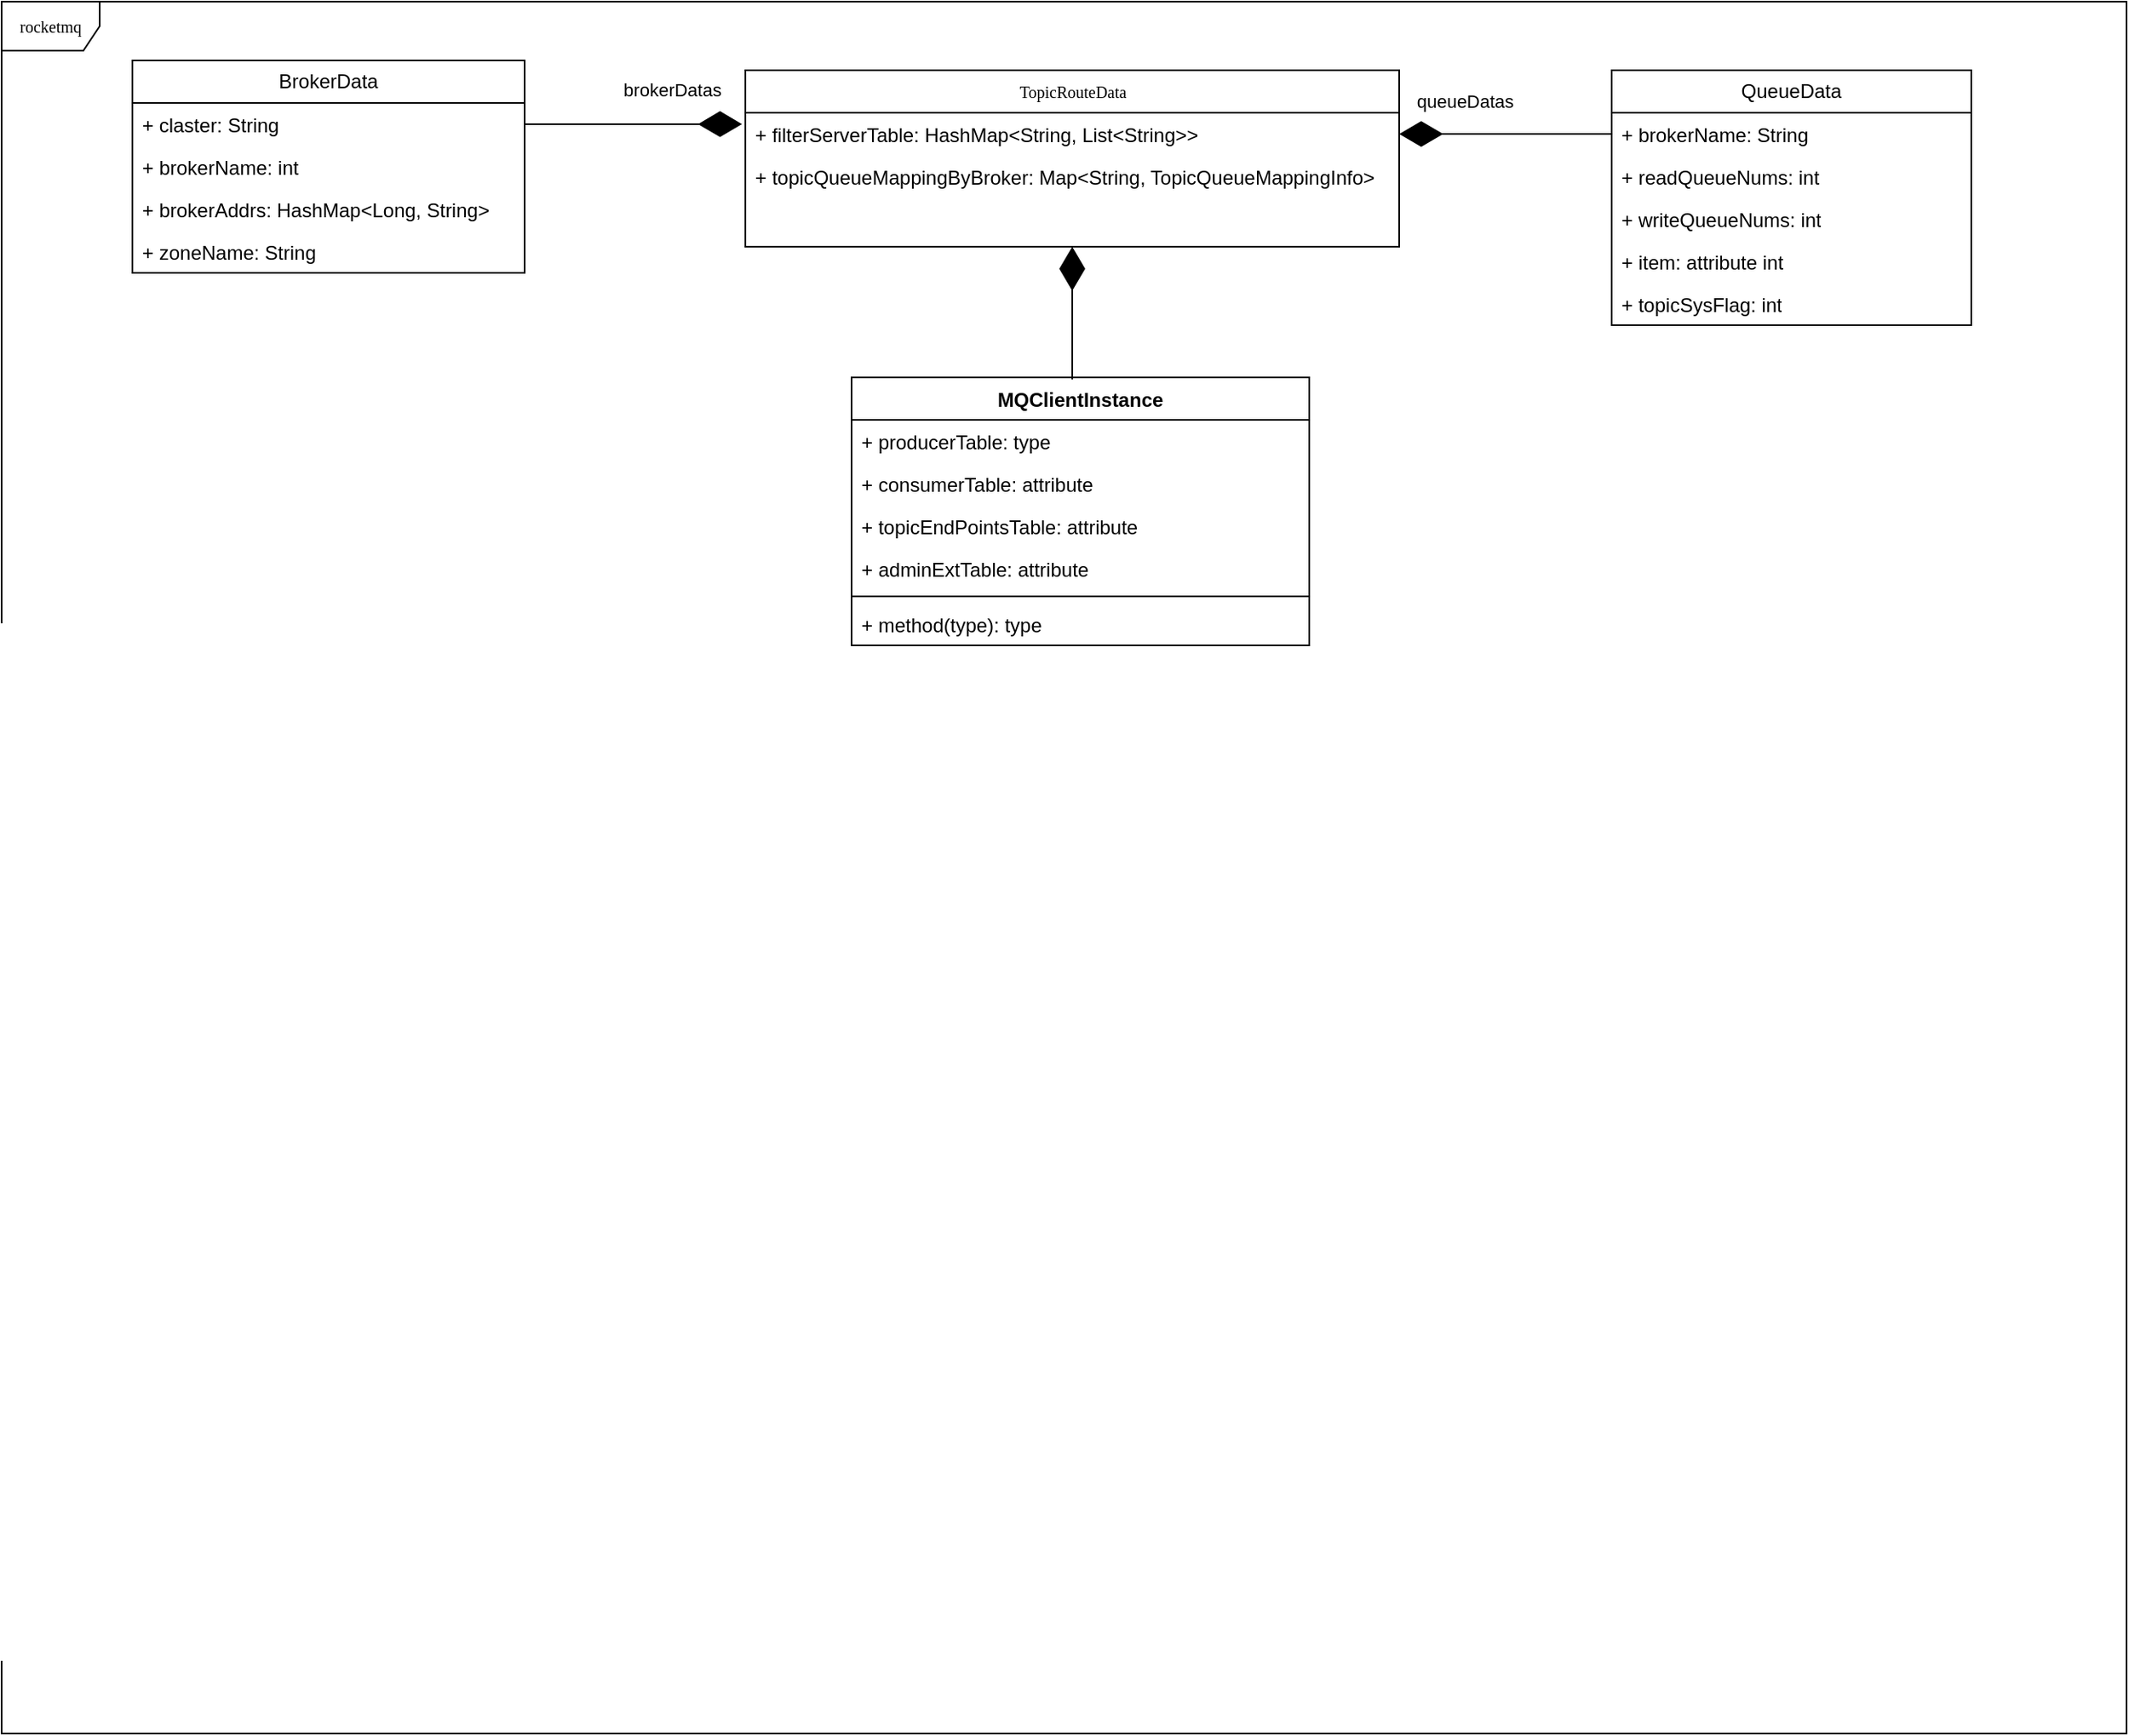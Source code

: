 <mxfile version="24.6.2" type="github">
  <diagram name="Page-1" id="c4acf3e9-155e-7222-9cf6-157b1a14988f">
    <mxGraphModel dx="1221" dy="772" grid="1" gridSize="10" guides="1" tooltips="1" connect="1" arrows="1" fold="1" page="1" pageScale="1" pageWidth="850" pageHeight="1100" background="none" math="0" shadow="0">
      <root>
        <mxCell id="0" />
        <mxCell id="1" parent="0" />
        <mxCell id="17acba5748e5396b-1" value="rocketmq" style="shape=umlFrame;whiteSpace=wrap;html=1;rounded=0;shadow=0;comic=0;labelBackgroundColor=none;strokeWidth=1;fontFamily=Verdana;fontSize=10;align=center;" parent="1" vertex="1">
          <mxGeometry x="20" y="20" width="1300" height="1060" as="geometry" />
        </mxCell>
        <mxCell id="17acba5748e5396b-20" value="TopicRouteData" style="swimlane;html=1;fontStyle=0;childLayout=stackLayout;horizontal=1;startSize=26;fillColor=none;horizontalStack=0;resizeParent=1;resizeLast=0;collapsible=1;marginBottom=0;swimlaneFillColor=#ffffff;rounded=0;shadow=0;comic=0;labelBackgroundColor=none;strokeWidth=1;fontFamily=Verdana;fontSize=10;align=center;" parent="1" vertex="1">
          <mxGeometry x="475" y="62" width="400" height="108" as="geometry" />
        </mxCell>
        <mxCell id="17acba5748e5396b-26" value="+ filterServerTable: HashMap&amp;lt;String, List&amp;lt;String&amp;gt;&amp;gt;" style="text;html=1;strokeColor=none;fillColor=none;align=left;verticalAlign=top;spacingLeft=4;spacingRight=4;whiteSpace=wrap;overflow=hidden;rotatable=0;points=[[0,0.5],[1,0.5]];portConstraint=eastwest;" parent="17acba5748e5396b-20" vertex="1">
          <mxGeometry y="26" width="400" height="26" as="geometry" />
        </mxCell>
        <mxCell id="DMcHNinix5m4JAsph2QX-2" value="+ topicQueueMappingByBroker: Map&amp;lt;String, TopicQueueMappingInfo&amp;gt;" style="text;strokeColor=none;fillColor=none;align=left;verticalAlign=top;spacingLeft=4;spacingRight=4;overflow=hidden;rotatable=0;points=[[0,0.5],[1,0.5]];portConstraint=eastwest;whiteSpace=wrap;html=1;" vertex="1" parent="17acba5748e5396b-20">
          <mxGeometry y="52" width="400" height="26" as="geometry" />
        </mxCell>
        <mxCell id="DMcHNinix5m4JAsph2QX-3" value="QueueData" style="swimlane;fontStyle=0;childLayout=stackLayout;horizontal=1;startSize=26;fillColor=none;horizontalStack=0;resizeParent=1;resizeParentMax=0;resizeLast=0;collapsible=1;marginBottom=0;whiteSpace=wrap;html=1;" vertex="1" parent="1">
          <mxGeometry x="1005" y="62" width="220" height="156" as="geometry" />
        </mxCell>
        <mxCell id="DMcHNinix5m4JAsph2QX-4" value="+ brokerName: String" style="text;strokeColor=none;fillColor=none;align=left;verticalAlign=top;spacingLeft=4;spacingRight=4;overflow=hidden;rotatable=0;points=[[0,0.5],[1,0.5]];portConstraint=eastwest;whiteSpace=wrap;html=1;" vertex="1" parent="DMcHNinix5m4JAsph2QX-3">
          <mxGeometry y="26" width="220" height="26" as="geometry" />
        </mxCell>
        <mxCell id="DMcHNinix5m4JAsph2QX-5" value="+ readQueueNums: int&amp;nbsp;" style="text;strokeColor=none;fillColor=none;align=left;verticalAlign=top;spacingLeft=4;spacingRight=4;overflow=hidden;rotatable=0;points=[[0,0.5],[1,0.5]];portConstraint=eastwest;whiteSpace=wrap;html=1;" vertex="1" parent="DMcHNinix5m4JAsph2QX-3">
          <mxGeometry y="52" width="220" height="26" as="geometry" />
        </mxCell>
        <mxCell id="DMcHNinix5m4JAsph2QX-6" value="+ writeQueueNums: int" style="text;strokeColor=none;fillColor=none;align=left;verticalAlign=top;spacingLeft=4;spacingRight=4;overflow=hidden;rotatable=0;points=[[0,0.5],[1,0.5]];portConstraint=eastwest;whiteSpace=wrap;html=1;" vertex="1" parent="DMcHNinix5m4JAsph2QX-3">
          <mxGeometry y="78" width="220" height="26" as="geometry" />
        </mxCell>
        <mxCell id="DMcHNinix5m4JAsph2QX-8" value="+ item: attribute int" style="text;strokeColor=none;fillColor=none;align=left;verticalAlign=top;spacingLeft=4;spacingRight=4;overflow=hidden;rotatable=0;points=[[0,0.5],[1,0.5]];portConstraint=eastwest;whiteSpace=wrap;html=1;" vertex="1" parent="DMcHNinix5m4JAsph2QX-3">
          <mxGeometry y="104" width="220" height="26" as="geometry" />
        </mxCell>
        <mxCell id="DMcHNinix5m4JAsph2QX-7" value="+ topicSysFlag: int&lt;div&gt;&lt;br&gt;&lt;/div&gt;" style="text;strokeColor=none;fillColor=none;align=left;verticalAlign=top;spacingLeft=4;spacingRight=4;overflow=hidden;rotatable=0;points=[[0,0.5],[1,0.5]];portConstraint=eastwest;whiteSpace=wrap;html=1;" vertex="1" parent="DMcHNinix5m4JAsph2QX-3">
          <mxGeometry y="130" width="220" height="26" as="geometry" />
        </mxCell>
        <mxCell id="DMcHNinix5m4JAsph2QX-9" value="" style="endArrow=diamondThin;endFill=1;endSize=24;html=1;rounded=0;" edge="1" parent="1" source="DMcHNinix5m4JAsph2QX-4" target="17acba5748e5396b-26">
          <mxGeometry width="160" relative="1" as="geometry">
            <mxPoint x="910" y="84" as="sourcePoint" />
            <mxPoint x="780" y="82" as="targetPoint" />
          </mxGeometry>
        </mxCell>
        <mxCell id="DMcHNinix5m4JAsph2QX-17" value="queueDatas" style="edgeLabel;html=1;align=center;verticalAlign=middle;resizable=0;points=[];" vertex="1" connectable="0" parent="DMcHNinix5m4JAsph2QX-9">
          <mxGeometry x="0.708" relative="1" as="geometry">
            <mxPoint x="21" y="-20" as="offset" />
          </mxGeometry>
        </mxCell>
        <mxCell id="DMcHNinix5m4JAsph2QX-10" value="BrokerData" style="swimlane;fontStyle=0;childLayout=stackLayout;horizontal=1;startSize=26;fillColor=none;horizontalStack=0;resizeParent=1;resizeParentMax=0;resizeLast=0;collapsible=1;marginBottom=0;whiteSpace=wrap;html=1;" vertex="1" parent="1">
          <mxGeometry x="100" y="56" width="240" height="130" as="geometry" />
        </mxCell>
        <mxCell id="DMcHNinix5m4JAsph2QX-11" value="+ claster: String" style="text;strokeColor=none;fillColor=none;align=left;verticalAlign=top;spacingLeft=4;spacingRight=4;overflow=hidden;rotatable=0;points=[[0,0.5],[1,0.5]];portConstraint=eastwest;whiteSpace=wrap;html=1;" vertex="1" parent="DMcHNinix5m4JAsph2QX-10">
          <mxGeometry y="26" width="240" height="26" as="geometry" />
        </mxCell>
        <mxCell id="DMcHNinix5m4JAsph2QX-12" value="+ brokerName: int&amp;nbsp;" style="text;strokeColor=none;fillColor=none;align=left;verticalAlign=top;spacingLeft=4;spacingRight=4;overflow=hidden;rotatable=0;points=[[0,0.5],[1,0.5]];portConstraint=eastwest;whiteSpace=wrap;html=1;" vertex="1" parent="DMcHNinix5m4JAsph2QX-10">
          <mxGeometry y="52" width="240" height="26" as="geometry" />
        </mxCell>
        <mxCell id="DMcHNinix5m4JAsph2QX-13" value="+ brokerAddrs: HashMap&amp;lt;Long, String&amp;gt;" style="text;strokeColor=none;fillColor=none;align=left;verticalAlign=top;spacingLeft=4;spacingRight=4;overflow=hidden;rotatable=0;points=[[0,0.5],[1,0.5]];portConstraint=eastwest;whiteSpace=wrap;html=1;" vertex="1" parent="DMcHNinix5m4JAsph2QX-10">
          <mxGeometry y="78" width="240" height="26" as="geometry" />
        </mxCell>
        <mxCell id="DMcHNinix5m4JAsph2QX-14" value="+ zoneName: String" style="text;strokeColor=none;fillColor=none;align=left;verticalAlign=top;spacingLeft=4;spacingRight=4;overflow=hidden;rotatable=0;points=[[0,0.5],[1,0.5]];portConstraint=eastwest;whiteSpace=wrap;html=1;" vertex="1" parent="DMcHNinix5m4JAsph2QX-10">
          <mxGeometry y="104" width="240" height="26" as="geometry" />
        </mxCell>
        <mxCell id="DMcHNinix5m4JAsph2QX-19" value="" style="endArrow=diamondThin;endFill=1;endSize=24;html=1;rounded=0;entryX=-0.005;entryY=0.269;entryDx=0;entryDy=0;entryPerimeter=0;" edge="1" parent="1" source="DMcHNinix5m4JAsph2QX-11" target="17acba5748e5396b-26">
          <mxGeometry width="160" relative="1" as="geometry">
            <mxPoint x="430" y="562" as="sourcePoint" />
            <mxPoint x="590" y="562" as="targetPoint" />
          </mxGeometry>
        </mxCell>
        <mxCell id="DMcHNinix5m4JAsph2QX-20" value="brokerDatas" style="edgeLabel;html=1;align=center;verticalAlign=middle;resizable=0;points=[];" vertex="1" connectable="0" parent="1">
          <mxGeometry x="430" y="82" as="geometry">
            <mxPoint y="-8" as="offset" />
          </mxGeometry>
        </mxCell>
        <mxCell id="DMcHNinix5m4JAsph2QX-29" value="MQClientInstance" style="swimlane;fontStyle=1;align=center;verticalAlign=top;childLayout=stackLayout;horizontal=1;startSize=26;horizontalStack=0;resizeParent=1;resizeParentMax=0;resizeLast=0;collapsible=1;marginBottom=0;whiteSpace=wrap;html=1;" vertex="1" parent="1">
          <mxGeometry x="540" y="250" width="280" height="164" as="geometry" />
        </mxCell>
        <mxCell id="DMcHNinix5m4JAsph2QX-30" value="+ producerTable: type" style="text;strokeColor=none;fillColor=none;align=left;verticalAlign=top;spacingLeft=4;spacingRight=4;overflow=hidden;rotatable=0;points=[[0,0.5],[1,0.5]];portConstraint=eastwest;whiteSpace=wrap;html=1;" vertex="1" parent="DMcHNinix5m4JAsph2QX-29">
          <mxGeometry y="26" width="280" height="26" as="geometry" />
        </mxCell>
        <mxCell id="DMcHNinix5m4JAsph2QX-34" value="+ consumerTable: attribute" style="text;strokeColor=none;fillColor=none;align=left;verticalAlign=top;spacingLeft=4;spacingRight=4;overflow=hidden;rotatable=0;points=[[0,0.5],[1,0.5]];portConstraint=eastwest;whiteSpace=wrap;html=1;" vertex="1" parent="DMcHNinix5m4JAsph2QX-29">
          <mxGeometry y="52" width="280" height="26" as="geometry" />
        </mxCell>
        <mxCell id="DMcHNinix5m4JAsph2QX-36" value="+ topicEndPointsTable: attribute" style="text;strokeColor=none;fillColor=none;align=left;verticalAlign=top;spacingLeft=4;spacingRight=4;overflow=hidden;rotatable=0;points=[[0,0.5],[1,0.5]];portConstraint=eastwest;whiteSpace=wrap;html=1;" vertex="1" parent="DMcHNinix5m4JAsph2QX-29">
          <mxGeometry y="78" width="280" height="26" as="geometry" />
        </mxCell>
        <mxCell id="DMcHNinix5m4JAsph2QX-35" value="+ adminExtTable: attribute" style="text;strokeColor=none;fillColor=none;align=left;verticalAlign=top;spacingLeft=4;spacingRight=4;overflow=hidden;rotatable=0;points=[[0,0.5],[1,0.5]];portConstraint=eastwest;whiteSpace=wrap;html=1;" vertex="1" parent="DMcHNinix5m4JAsph2QX-29">
          <mxGeometry y="104" width="280" height="26" as="geometry" />
        </mxCell>
        <mxCell id="DMcHNinix5m4JAsph2QX-31" value="" style="line;strokeWidth=1;fillColor=none;align=left;verticalAlign=middle;spacingTop=-1;spacingLeft=3;spacingRight=3;rotatable=0;labelPosition=right;points=[];portConstraint=eastwest;strokeColor=inherit;" vertex="1" parent="DMcHNinix5m4JAsph2QX-29">
          <mxGeometry y="130" width="280" height="8" as="geometry" />
        </mxCell>
        <mxCell id="DMcHNinix5m4JAsph2QX-32" value="+ method(type): type" style="text;strokeColor=none;fillColor=none;align=left;verticalAlign=top;spacingLeft=4;spacingRight=4;overflow=hidden;rotatable=0;points=[[0,0.5],[1,0.5]];portConstraint=eastwest;whiteSpace=wrap;html=1;" vertex="1" parent="DMcHNinix5m4JAsph2QX-29">
          <mxGeometry y="138" width="280" height="26" as="geometry" />
        </mxCell>
        <mxCell id="DMcHNinix5m4JAsph2QX-33" value="" style="endArrow=diamondThin;endFill=1;endSize=24;html=1;rounded=0;exitX=0.482;exitY=0.008;exitDx=0;exitDy=0;exitPerimeter=0;entryX=0.5;entryY=1;entryDx=0;entryDy=0;" edge="1" parent="1" source="DMcHNinix5m4JAsph2QX-29" target="17acba5748e5396b-20">
          <mxGeometry width="160" relative="1" as="geometry">
            <mxPoint x="630" y="430" as="sourcePoint" />
            <mxPoint x="790" y="430" as="targetPoint" />
          </mxGeometry>
        </mxCell>
      </root>
    </mxGraphModel>
  </diagram>
</mxfile>
